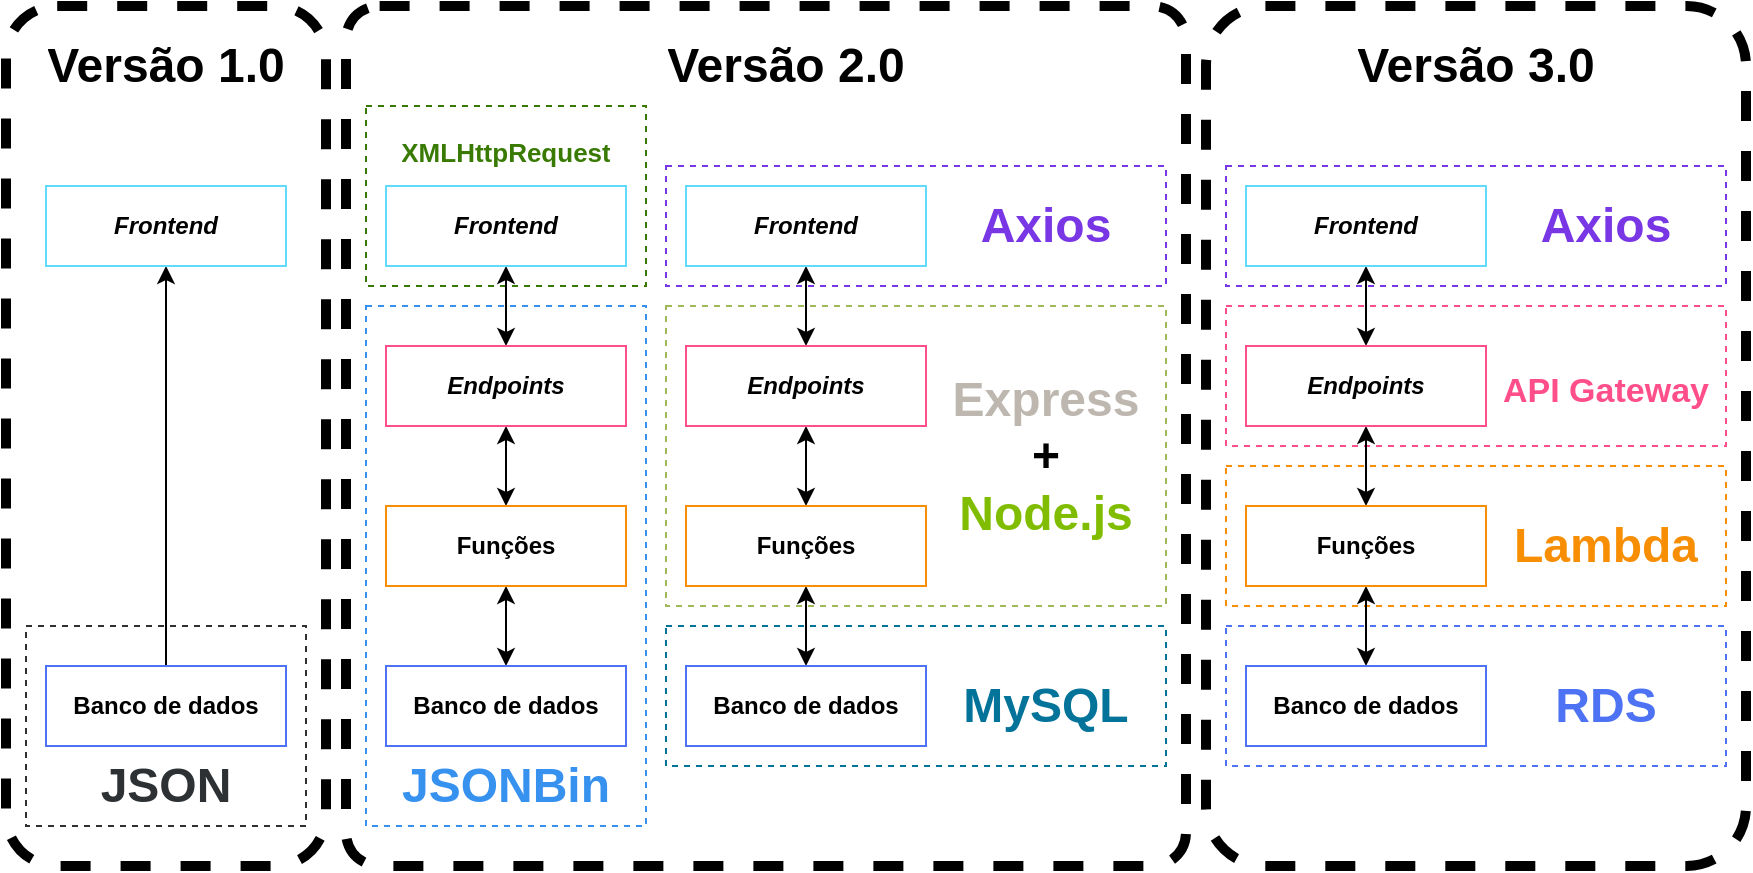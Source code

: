 <mxfile version="24.4.6" type="device" pages="4">
  <diagram id="NX7kMiTIDW9uZqTXuyR7" name="Progressão">
    <mxGraphModel dx="1290" dy="621" grid="1" gridSize="10" guides="1" tooltips="1" connect="1" arrows="0" fold="1" page="1" pageScale="1" pageWidth="800" pageHeight="400" background="none" math="0" shadow="0">
      <root>
        <mxCell id="0" />
        <mxCell id="1" parent="0" />
        <mxCell id="u_NfWgz7f_24y08ioUFE-60" value="" style="rounded=1;whiteSpace=wrap;html=1;dashed=1;fillColor=none;strokeWidth=5;arcSize=4;" parent="1" vertex="1">
          <mxGeometry x="180" y="10" width="420" height="430" as="geometry" />
        </mxCell>
        <mxCell id="u_NfWgz7f_24y08ioUFE-35" value="" style="group;rounded=0;dashed=1;strokeColor=#397a03;align=center;verticalAlign=middle;fontFamily=Helvetica;fontSize=12;fontColor=default;fillColor=none;" parent="1" vertex="1" connectable="0">
          <mxGeometry x="190" y="60" width="140" height="90" as="geometry" />
        </mxCell>
        <mxCell id="u_NfWgz7f_24y08ioUFE-34" value="&lt;h1&gt;&lt;font color=&quot;#397a03&quot; style=&quot;font-size: 13px&quot;&gt;XMLHttpRequest&lt;/font&gt;&lt;/h1&gt;" style="text;html=1;strokeColor=none;fillColor=none;spacing=5;spacingTop=-20;whiteSpace=wrap;overflow=hidden;rounded=0;dashed=1;align=center;fontFamily=Helvetica;fontSize=12;fontColor=default;" parent="u_NfWgz7f_24y08ioUFE-35" vertex="1">
          <mxGeometry x="10" width="120" height="40" as="geometry" />
        </mxCell>
        <mxCell id="u_NfWgz7f_24y08ioUFE-62" value="" style="rounded=1;whiteSpace=wrap;html=1;dashed=1;fillColor=none;strokeWidth=5;arcSize=16;strokeColor=default;" parent="1" vertex="1">
          <mxGeometry x="10" y="10" width="160" height="430" as="geometry" />
        </mxCell>
        <mxCell id="u_NfWgz7f_24y08ioUFE-64" value="" style="rounded=1;whiteSpace=wrap;html=1;dashed=1;fillColor=none;strokeWidth=5;perimeterSpacing=0;glass=0;shadow=0;sketch=0;arcSize=11;" parent="1" vertex="1">
          <mxGeometry x="610" y="10" width="270" height="430" as="geometry" />
        </mxCell>
        <mxCell id="u_NfWgz7f_24y08ioUFE-48" value="" style="rounded=0;whiteSpace=wrap;html=1;dashed=1;fillColor=none;strokeColor=#4D72F3;" parent="1" vertex="1">
          <mxGeometry x="620" y="320" width="250" height="70" as="geometry" />
        </mxCell>
        <mxCell id="u_NfWgz7f_24y08ioUFE-52" value="" style="rounded=0;whiteSpace=wrap;html=1;dashed=1;fillColor=none;labelBackgroundColor=none;strokeColor=#FF4F8B;" parent="1" vertex="1">
          <mxGeometry x="620" y="160" width="250" height="70" as="geometry" />
        </mxCell>
        <mxCell id="u_NfWgz7f_24y08ioUFE-54" value="" style="rounded=0;whiteSpace=wrap;html=1;dashed=1;fillColor=none;fontColor=#F78E04;strokeColor=#F78E04;" parent="1" vertex="1">
          <mxGeometry x="620" y="240" width="250" height="70" as="geometry" />
        </mxCell>
        <mxCell id="u_NfWgz7f_24y08ioUFE-57" value="" style="rounded=0;whiteSpace=wrap;html=1;dashed=1;fillColor=none;strokeColor=#7936e5;" parent="1" vertex="1">
          <mxGeometry x="620" y="90" width="250" height="60" as="geometry" />
        </mxCell>
        <mxCell id="u_NfWgz7f_24y08ioUFE-58" value="" style="rounded=0;whiteSpace=wrap;html=1;dashed=1;fillColor=none;strokeColor=#2d3133;fontColor=#2d3133;" parent="1" vertex="1">
          <mxGeometry x="20" y="320" width="140" height="100" as="geometry" />
        </mxCell>
        <mxCell id="u_NfWgz7f_24y08ioUFE-22" value="" style="rounded=0;whiteSpace=wrap;html=1;dashed=1;fillColor=none;fontColor=#3791ef;strokeColor=#3791ef;" parent="1" vertex="1">
          <mxGeometry x="190" y="160" width="140" height="260" as="geometry" />
        </mxCell>
        <mxCell id="u_NfWgz7f_24y08ioUFE-31" value="" style="rounded=0;whiteSpace=wrap;html=1;dashed=1;fillColor=none;strokeColor=#037399;" parent="1" vertex="1">
          <mxGeometry x="340" y="320" width="250" height="70" as="geometry" />
        </mxCell>
        <mxCell id="u_NfWgz7f_24y08ioUFE-39" value="" style="rounded=0;whiteSpace=wrap;html=1;dashed=1;fillColor=none;strokeColor=#9eba58;" parent="1" vertex="1">
          <mxGeometry x="340" y="160" width="250" height="150" as="geometry" />
        </mxCell>
        <mxCell id="u_NfWgz7f_24y08ioUFE-37" value="" style="rounded=0;whiteSpace=wrap;html=1;dashed=1;fillColor=none;strokeColor=#7936e5;" parent="1" vertex="1">
          <mxGeometry x="340" y="90" width="250" height="60" as="geometry" />
        </mxCell>
        <mxCell id="u_NfWgz7f_24y08ioUFE-3" value="" style="edgeStyle=orthogonalEdgeStyle;rounded=0;orthogonalLoop=1;jettySize=auto;html=1;startArrow=classic;startFill=1;endArrow=none;endFill=0;" parent="1" source="u_NfWgz7f_24y08ioUFE-1" target="u_NfWgz7f_24y08ioUFE-6" edge="1">
          <mxGeometry relative="1" as="geometry">
            <mxPoint x="90" y="180" as="targetPoint" />
          </mxGeometry>
        </mxCell>
        <mxCell id="u_NfWgz7f_24y08ioUFE-1" value="&lt;i&gt;Frontend&lt;/i&gt;" style="rounded=0;whiteSpace=wrap;html=1;fillColor=none;strokeColor=#61dbfb;fontStyle=1" parent="1" vertex="1">
          <mxGeometry x="30" y="100" width="120" height="40" as="geometry" />
        </mxCell>
        <mxCell id="u_NfWgz7f_24y08ioUFE-5" value="" style="edgeStyle=orthogonalEdgeStyle;rounded=0;orthogonalLoop=1;jettySize=auto;html=1;" parent="1" edge="1">
          <mxGeometry relative="1" as="geometry">
            <mxPoint x="100" y="200" as="targetPoint" />
          </mxGeometry>
        </mxCell>
        <mxCell id="u_NfWgz7f_24y08ioUFE-6" value="Banco de dados" style="rounded=0;whiteSpace=wrap;html=1;fillColor=none;strokeColor=#4D72F3;fontStyle=1" parent="1" vertex="1">
          <mxGeometry x="30" y="340" width="120" height="40" as="geometry" />
        </mxCell>
        <mxCell id="u_NfWgz7f_24y08ioUFE-15" value="" style="edgeStyle=orthogonalEdgeStyle;rounded=0;orthogonalLoop=1;jettySize=auto;html=1;startArrow=classic;startFill=1;" parent="1" source="u_NfWgz7f_24y08ioUFE-16" target="u_NfWgz7f_24y08ioUFE-18" edge="1">
          <mxGeometry relative="1" as="geometry" />
        </mxCell>
        <mxCell id="u_NfWgz7f_24y08ioUFE-16" value="&lt;i&gt;Frontend&lt;/i&gt;" style="rounded=0;whiteSpace=wrap;html=1;fillColor=none;strokeColor=#61dbfb;fontStyle=1" parent="1" vertex="1">
          <mxGeometry x="200" y="100" width="120" height="40" as="geometry" />
        </mxCell>
        <mxCell id="u_NfWgz7f_24y08ioUFE-17" value="" style="edgeStyle=orthogonalEdgeStyle;rounded=0;orthogonalLoop=1;jettySize=auto;html=1;startArrow=classic;startFill=1;" parent="1" source="u_NfWgz7f_24y08ioUFE-18" target="u_NfWgz7f_24y08ioUFE-20" edge="1">
          <mxGeometry relative="1" as="geometry" />
        </mxCell>
        <mxCell id="u_NfWgz7f_24y08ioUFE-18" value="&lt;i&gt;Endpoints&lt;/i&gt;" style="rounded=0;whiteSpace=wrap;html=1;fillColor=none;strokeColor=#FF4F8B;fontStyle=1" parent="1" vertex="1">
          <mxGeometry x="200" y="180" width="120" height="40" as="geometry" />
        </mxCell>
        <mxCell id="u_NfWgz7f_24y08ioUFE-19" value="" style="edgeStyle=orthogonalEdgeStyle;rounded=0;orthogonalLoop=1;jettySize=auto;html=1;startArrow=classic;startFill=1;" parent="1" source="u_NfWgz7f_24y08ioUFE-20" target="u_NfWgz7f_24y08ioUFE-21" edge="1">
          <mxGeometry relative="1" as="geometry" />
        </mxCell>
        <mxCell id="u_NfWgz7f_24y08ioUFE-20" value="Funções" style="rounded=0;whiteSpace=wrap;html=1;fillColor=none;strokeColor=#F78E04;fontStyle=1" parent="1" vertex="1">
          <mxGeometry x="200" y="260" width="120" height="40" as="geometry" />
        </mxCell>
        <mxCell id="u_NfWgz7f_24y08ioUFE-21" value="Banco de dados" style="rounded=0;whiteSpace=wrap;html=1;fillColor=none;strokeColor=#4D72F3;fontStyle=1" parent="1" vertex="1">
          <mxGeometry x="200" y="340" width="120" height="40" as="geometry" />
        </mxCell>
        <mxCell id="u_NfWgz7f_24y08ioUFE-23" value="&lt;h1&gt;JSONBin&lt;/h1&gt;" style="text;html=1;strokeColor=none;fillColor=none;spacing=5;spacingTop=-20;whiteSpace=wrap;overflow=hidden;rounded=0;dashed=1;align=center;fontColor=#3791ef;" parent="1" vertex="1">
          <mxGeometry x="200" y="380" width="120" height="40" as="geometry" />
        </mxCell>
        <mxCell id="u_NfWgz7f_24y08ioUFE-24" value="" style="edgeStyle=orthogonalEdgeStyle;rounded=0;orthogonalLoop=1;jettySize=auto;html=1;startArrow=classic;startFill=1;" parent="1" source="u_NfWgz7f_24y08ioUFE-25" target="u_NfWgz7f_24y08ioUFE-27" edge="1">
          <mxGeometry relative="1" as="geometry" />
        </mxCell>
        <mxCell id="u_NfWgz7f_24y08ioUFE-25" value="&lt;i&gt;Frontend&lt;/i&gt;" style="rounded=0;whiteSpace=wrap;html=1;fillColor=none;strokeColor=#61dbfb;fontStyle=1" parent="1" vertex="1">
          <mxGeometry x="350" y="100" width="120" height="40" as="geometry" />
        </mxCell>
        <mxCell id="u_NfWgz7f_24y08ioUFE-26" value="" style="edgeStyle=orthogonalEdgeStyle;rounded=0;orthogonalLoop=1;jettySize=auto;html=1;startArrow=classic;startFill=1;" parent="1" source="u_NfWgz7f_24y08ioUFE-27" target="u_NfWgz7f_24y08ioUFE-29" edge="1">
          <mxGeometry relative="1" as="geometry" />
        </mxCell>
        <mxCell id="u_NfWgz7f_24y08ioUFE-27" value="&lt;i&gt;Endpoints&lt;/i&gt;" style="rounded=0;whiteSpace=wrap;html=1;fillColor=none;strokeColor=#FF4F8B;fontStyle=1" parent="1" vertex="1">
          <mxGeometry x="350" y="180" width="120" height="40" as="geometry" />
        </mxCell>
        <object label="" id="u_NfWgz7f_24y08ioUFE-28">
          <mxCell style="edgeStyle=orthogonalEdgeStyle;rounded=0;orthogonalLoop=1;jettySize=auto;html=1;startArrow=classic;startFill=1;" parent="1" source="u_NfWgz7f_24y08ioUFE-29" target="u_NfWgz7f_24y08ioUFE-30" edge="1">
            <mxGeometry relative="1" as="geometry" />
          </mxCell>
        </object>
        <mxCell id="u_NfWgz7f_24y08ioUFE-29" value="Funções" style="rounded=0;whiteSpace=wrap;html=1;fillColor=none;strokeColor=#F78E04;fontStyle=1" parent="1" vertex="1">
          <mxGeometry x="350" y="260" width="120" height="40" as="geometry" />
        </mxCell>
        <mxCell id="u_NfWgz7f_24y08ioUFE-30" value="Banco de dados" style="rounded=0;whiteSpace=wrap;html=1;fillColor=none;strokeColor=#4D72F3;fontStyle=1" parent="1" vertex="1">
          <mxGeometry x="350" y="340" width="120" height="40" as="geometry" />
        </mxCell>
        <mxCell id="u_NfWgz7f_24y08ioUFE-32" value="&lt;h1&gt;&lt;font color=&quot;#037399&quot;&gt;MySQL&lt;/font&gt;&lt;/h1&gt;" style="text;html=1;strokeColor=none;fillColor=none;spacing=5;spacingTop=-20;whiteSpace=wrap;overflow=hidden;rounded=0;dashed=1;align=center;" parent="1" vertex="1">
          <mxGeometry x="470" y="340" width="120" height="40" as="geometry" />
        </mxCell>
        <mxCell id="u_NfWgz7f_24y08ioUFE-40" value="&lt;h1&gt;&lt;font color=&quot;#bdb7af&quot;&gt;Express&lt;/font&gt;&lt;br&gt;+&lt;br&gt;&lt;font color=&quot;#80bd00&quot;&gt;Node.js&lt;/font&gt;&lt;/h1&gt;" style="text;html=1;strokeColor=none;fillColor=none;spacing=5;spacingTop=-20;whiteSpace=wrap;overflow=hidden;rounded=0;dashed=1;align=center;verticalAlign=bottom;" parent="1" vertex="1">
          <mxGeometry x="470" y="180" width="120" height="120" as="geometry" />
        </mxCell>
        <mxCell id="u_NfWgz7f_24y08ioUFE-41" value="" style="edgeStyle=orthogonalEdgeStyle;rounded=0;orthogonalLoop=1;jettySize=auto;html=1;startArrow=classic;startFill=1;" parent="1" source="u_NfWgz7f_24y08ioUFE-42" target="u_NfWgz7f_24y08ioUFE-44" edge="1">
          <mxGeometry relative="1" as="geometry" />
        </mxCell>
        <mxCell id="u_NfWgz7f_24y08ioUFE-42" value="&lt;i&gt;Frontend&lt;/i&gt;" style="rounded=0;whiteSpace=wrap;html=1;fillColor=none;strokeColor=#61dbfb;fontStyle=1" parent="1" vertex="1">
          <mxGeometry x="630" y="100" width="120" height="40" as="geometry" />
        </mxCell>
        <mxCell id="u_NfWgz7f_24y08ioUFE-43" value="" style="edgeStyle=orthogonalEdgeStyle;rounded=0;orthogonalLoop=1;jettySize=auto;html=1;startArrow=classic;startFill=1;" parent="1" source="u_NfWgz7f_24y08ioUFE-44" target="u_NfWgz7f_24y08ioUFE-46" edge="1">
          <mxGeometry relative="1" as="geometry" />
        </mxCell>
        <mxCell id="u_NfWgz7f_24y08ioUFE-44" value="&lt;i&gt;Endpoints&lt;/i&gt;" style="rounded=0;whiteSpace=wrap;html=1;fillColor=none;strokeColor=#FF4F8B;fontStyle=1" parent="1" vertex="1">
          <mxGeometry x="630" y="180" width="120" height="40" as="geometry" />
        </mxCell>
        <mxCell id="u_NfWgz7f_24y08ioUFE-45" value="" style="edgeStyle=orthogonalEdgeStyle;rounded=0;orthogonalLoop=1;jettySize=auto;html=1;startArrow=classic;startFill=1;" parent="1" source="u_NfWgz7f_24y08ioUFE-46" target="u_NfWgz7f_24y08ioUFE-47" edge="1">
          <mxGeometry relative="1" as="geometry" />
        </mxCell>
        <mxCell id="u_NfWgz7f_24y08ioUFE-46" value="Funções" style="rounded=0;whiteSpace=wrap;html=1;fillColor=none;strokeColor=#F78E04;fontStyle=1" parent="1" vertex="1">
          <mxGeometry x="630" y="260" width="120" height="40" as="geometry" />
        </mxCell>
        <mxCell id="u_NfWgz7f_24y08ioUFE-47" value="Banco de dados" style="rounded=0;whiteSpace=wrap;html=1;fillColor=none;strokeColor=#4D72F3;fontStyle=1" parent="1" vertex="1">
          <mxGeometry x="630" y="340" width="120" height="40" as="geometry" />
        </mxCell>
        <mxCell id="u_NfWgz7f_24y08ioUFE-49" value="&lt;h1&gt;RDS&lt;/h1&gt;" style="text;html=1;strokeColor=none;fillColor=none;spacing=5;spacingTop=-20;whiteSpace=wrap;overflow=hidden;rounded=0;dashed=1;align=center;fontColor=#4D72F3;" parent="1" vertex="1">
          <mxGeometry x="750" y="340" width="120" height="40" as="geometry" />
        </mxCell>
        <mxCell id="u_NfWgz7f_24y08ioUFE-53" value="&lt;h1&gt;&lt;font style=&quot;font-size: 17px&quot;&gt;API Gateway&lt;/font&gt;&lt;/h1&gt;" style="text;html=1;strokeColor=none;fillColor=none;spacing=5;spacingTop=-20;whiteSpace=wrap;overflow=hidden;rounded=0;dashed=1;align=center;fontColor=#FF4F8B;" parent="1" vertex="1">
          <mxGeometry x="750" y="180" width="120" height="40" as="geometry" />
        </mxCell>
        <mxCell id="u_NfWgz7f_24y08ioUFE-55" value="&lt;h1 style=&quot;font-size: 24px;&quot;&gt;&lt;font style=&quot;font-size: 24px;&quot;&gt;Lambda&lt;/font&gt;&lt;/h1&gt;" style="text;html=1;strokeColor=none;fillColor=none;spacing=5;spacingTop=-20;whiteSpace=wrap;overflow=hidden;rounded=0;dashed=1;align=center;fontSize=24;fontColor=#F78E04;" parent="1" vertex="1">
          <mxGeometry x="750" y="260" width="120" height="40" as="geometry" />
        </mxCell>
        <mxCell id="u_NfWgz7f_24y08ioUFE-38" value="&lt;h1&gt;Axios&lt;/h1&gt;" style="text;html=1;strokeColor=none;fillColor=none;spacing=5;spacingTop=-20;whiteSpace=wrap;overflow=hidden;rounded=0;dashed=1;align=center;fontColor=#7936E5;" parent="1" vertex="1">
          <mxGeometry x="470" y="100" width="120" height="40" as="geometry" />
        </mxCell>
        <mxCell id="u_NfWgz7f_24y08ioUFE-56" value="&lt;h1&gt;Axios&lt;/h1&gt;" style="text;html=1;strokeColor=none;fillColor=none;spacing=5;spacingTop=-20;whiteSpace=wrap;overflow=hidden;rounded=0;dashed=1;align=center;fontColor=#7936E5;" parent="1" vertex="1">
          <mxGeometry x="750" y="100" width="120" height="40" as="geometry" />
        </mxCell>
        <mxCell id="u_NfWgz7f_24y08ioUFE-59" value="&lt;h1&gt;JSON&lt;/h1&gt;" style="text;html=1;strokeColor=none;fillColor=none;spacing=5;spacingTop=-20;whiteSpace=wrap;overflow=hidden;rounded=0;dashed=1;align=center;fontColor=#2d3133;" parent="1" vertex="1">
          <mxGeometry x="30" y="380" width="120" height="40" as="geometry" />
        </mxCell>
        <mxCell id="u_NfWgz7f_24y08ioUFE-61" value="&lt;h1&gt;Versão 2.0&lt;/h1&gt;" style="text;html=1;strokeColor=none;fillColor=none;spacing=5;spacingTop=-20;whiteSpace=wrap;overflow=hidden;rounded=0;dashed=1;align=center;" parent="1" vertex="1">
          <mxGeometry x="335" y="20" width="130" height="40" as="geometry" />
        </mxCell>
        <mxCell id="u_NfWgz7f_24y08ioUFE-63" value="&lt;h1&gt;Versão 1.0&lt;/h1&gt;" style="text;html=1;strokeColor=none;fillColor=none;spacing=5;spacingTop=-20;whiteSpace=wrap;overflow=hidden;rounded=0;dashed=1;align=center;" parent="1" vertex="1">
          <mxGeometry x="25" y="20" width="130" height="40" as="geometry" />
        </mxCell>
        <mxCell id="u_NfWgz7f_24y08ioUFE-65" value="&lt;h1&gt;Versão 3.0&lt;/h1&gt;" style="text;html=1;strokeColor=none;fillColor=none;spacing=5;spacingTop=-20;whiteSpace=wrap;overflow=hidden;rounded=0;dashed=1;align=center;" parent="1" vertex="1">
          <mxGeometry x="680" y="20" width="130" height="40" as="geometry" />
        </mxCell>
      </root>
    </mxGraphModel>
  </diagram>
  <diagram id="Uw4W6A-WgdIh0m-Tgvcj" name="Progressão Transposta">
    <mxGraphModel dx="1290" dy="621" grid="1" gridSize="10" guides="1" tooltips="1" connect="1" arrows="1" fold="1" page="1" pageScale="1" pageWidth="800" pageHeight="400" math="0" shadow="0">
      <root>
        <mxCell id="0" />
        <mxCell id="1" parent="0" />
        <mxCell id="PY54ZrHvQ8NVdb9gjS9i-1" value="" style="rounded=1;whiteSpace=wrap;html=1;dashed=1;fillColor=none;strokeWidth=5;arcSize=4;" parent="1" vertex="1">
          <mxGeometry x="10" y="210" width="690" height="260" as="geometry" />
        </mxCell>
        <mxCell id="PY54ZrHvQ8NVdb9gjS9i-2" value="" style="group;rounded=0;dashed=1;strokeColor=#397a03;align=center;verticalAlign=middle;fontFamily=Helvetica;fontSize=12;fontColor=default;fillColor=none;" parent="1" vertex="1" connectable="0">
          <mxGeometry x="20" y="250" width="160" height="100" as="geometry" />
        </mxCell>
        <mxCell id="PY54ZrHvQ8NVdb9gjS9i-4" value="" style="rounded=1;whiteSpace=wrap;html=1;dashed=1;fillColor=none;strokeWidth=5;arcSize=4;strokeColor=default;align=center;verticalAlign=middle;fontFamily=Helvetica;fontSize=12;fontColor=default;" parent="1" vertex="1">
          <mxGeometry x="10" y="40" width="690" height="160" as="geometry" />
        </mxCell>
        <mxCell id="PY54ZrHvQ8NVdb9gjS9i-5" value="" style="rounded=1;whiteSpace=wrap;html=1;dashed=1;fillColor=none;strokeWidth=5;perimeterSpacing=0;glass=0;shadow=0;sketch=0;arcSize=4;strokeColor=default;align=center;verticalAlign=middle;fontFamily=Helvetica;fontSize=12;fontColor=default;" parent="1" vertex="1">
          <mxGeometry x="10" y="480" width="690" height="150" as="geometry" />
        </mxCell>
        <mxCell id="PY54ZrHvQ8NVdb9gjS9i-6" value="" style="rounded=0;whiteSpace=wrap;html=1;dashed=1;fillColor=none;strokeColor=#4D72F3;" parent="1" vertex="1">
          <mxGeometry x="530" y="520" width="160" height="90" as="geometry" />
        </mxCell>
        <mxCell id="PY54ZrHvQ8NVdb9gjS9i-7" value="" style="rounded=0;whiteSpace=wrap;html=1;dashed=1;fillColor=none;labelBackgroundColor=none;strokeColor=#FF4F8B;" parent="1" vertex="1">
          <mxGeometry x="190" y="520" width="160" height="90" as="geometry" />
        </mxCell>
        <mxCell id="PY54ZrHvQ8NVdb9gjS9i-8" value="" style="rounded=0;whiteSpace=wrap;html=1;dashed=1;fillColor=none;fontColor=#F78E04;strokeColor=#F78E04;" parent="1" vertex="1">
          <mxGeometry x="360" y="520" width="160" height="90" as="geometry" />
        </mxCell>
        <mxCell id="PY54ZrHvQ8NVdb9gjS9i-9" value="" style="rounded=0;whiteSpace=wrap;html=1;dashed=1;fillColor=none;strokeColor=#7936e5;" parent="1" vertex="1">
          <mxGeometry x="20" y="520" width="160" height="90" as="geometry" />
        </mxCell>
        <mxCell id="PY54ZrHvQ8NVdb9gjS9i-10" value="" style="rounded=0;whiteSpace=wrap;html=1;dashed=1;fillColor=none;strokeColor=#2d3133;fontColor=#2d3133;" parent="1" vertex="1">
          <mxGeometry x="550" y="80" width="140" height="100" as="geometry" />
        </mxCell>
        <mxCell id="PY54ZrHvQ8NVdb9gjS9i-11" value="" style="rounded=0;whiteSpace=wrap;html=1;dashed=1;fillColor=none;fontColor=#3791ef;strokeColor=#3791ef;" parent="1" vertex="1">
          <mxGeometry x="190" y="250" width="500" height="100" as="geometry" />
        </mxCell>
        <mxCell id="PY54ZrHvQ8NVdb9gjS9i-12" value="" style="rounded=0;whiteSpace=wrap;html=1;dashed=1;fillColor=none;strokeColor=#037399;" parent="1" vertex="1">
          <mxGeometry x="530" y="360" width="160" height="90" as="geometry" />
        </mxCell>
        <mxCell id="PY54ZrHvQ8NVdb9gjS9i-13" value="" style="rounded=0;whiteSpace=wrap;html=1;dashed=1;fillColor=none;strokeColor=#9eba58;" parent="1" vertex="1">
          <mxGeometry x="190" y="360" width="330" height="90" as="geometry" />
        </mxCell>
        <mxCell id="PY54ZrHvQ8NVdb9gjS9i-14" value="" style="rounded=0;whiteSpace=wrap;html=1;dashed=1;fillColor=none;strokeColor=#7936e5;" parent="1" vertex="1">
          <mxGeometry x="20" y="360" width="160" height="90" as="geometry" />
        </mxCell>
        <mxCell id="PY54ZrHvQ8NVdb9gjS9i-15" value="" style="edgeStyle=orthogonalEdgeStyle;rounded=0;orthogonalLoop=1;jettySize=auto;html=1;startArrow=classic;startFill=1;endArrow=none;endFill=0;" parent="1" source="PY54ZrHvQ8NVdb9gjS9i-16" target="PY54ZrHvQ8NVdb9gjS9i-17" edge="1">
          <mxGeometry relative="1" as="geometry">
            <mxPoint x="80" y="160" as="targetPoint" />
          </mxGeometry>
        </mxCell>
        <mxCell id="PY54ZrHvQ8NVdb9gjS9i-16" value="&lt;i&gt;Frontend&lt;/i&gt;" style="rounded=0;whiteSpace=wrap;html=1;fillColor=none;strokeColor=#61dbfb;" parent="1" vertex="1">
          <mxGeometry x="40" y="90" width="120" height="40" as="geometry" />
        </mxCell>
        <mxCell id="PY54ZrHvQ8NVdb9gjS9i-17" value="Banco de dados" style="rounded=0;whiteSpace=wrap;html=1;fillColor=none;strokeColor=#4D72F3;" parent="1" vertex="1">
          <mxGeometry x="560" y="90" width="120" height="40" as="geometry" />
        </mxCell>
        <mxCell id="PY54ZrHvQ8NVdb9gjS9i-18" value="" style="edgeStyle=orthogonalEdgeStyle;rounded=0;orthogonalLoop=1;jettySize=auto;html=1;startArrow=classic;startFill=1;" parent="1" source="PY54ZrHvQ8NVdb9gjS9i-19" target="PY54ZrHvQ8NVdb9gjS9i-21" edge="1">
          <mxGeometry relative="1" as="geometry" />
        </mxCell>
        <mxCell id="PY54ZrHvQ8NVdb9gjS9i-19" value="&lt;i&gt;Frontend&lt;/i&gt;" style="rounded=0;whiteSpace=wrap;html=1;fillColor=none;strokeColor=#61dbfb;" parent="1" vertex="1">
          <mxGeometry x="40" y="270" width="120" height="40" as="geometry" />
        </mxCell>
        <mxCell id="PY54ZrHvQ8NVdb9gjS9i-20" value="" style="edgeStyle=orthogonalEdgeStyle;rounded=0;orthogonalLoop=1;jettySize=auto;html=1;startArrow=classic;startFill=1;" parent="1" source="PY54ZrHvQ8NVdb9gjS9i-21" target="PY54ZrHvQ8NVdb9gjS9i-23" edge="1">
          <mxGeometry relative="1" as="geometry" />
        </mxCell>
        <mxCell id="PY54ZrHvQ8NVdb9gjS9i-21" value="&lt;i&gt;Endpoints&lt;/i&gt;" style="rounded=0;whiteSpace=wrap;html=1;fillColor=none;strokeColor=#FF4F8B;" parent="1" vertex="1">
          <mxGeometry x="210" y="270" width="120" height="40" as="geometry" />
        </mxCell>
        <mxCell id="PY54ZrHvQ8NVdb9gjS9i-22" value="" style="edgeStyle=orthogonalEdgeStyle;rounded=0;orthogonalLoop=1;jettySize=auto;html=1;startArrow=classic;startFill=1;" parent="1" source="PY54ZrHvQ8NVdb9gjS9i-23" target="PY54ZrHvQ8NVdb9gjS9i-24" edge="1">
          <mxGeometry relative="1" as="geometry" />
        </mxCell>
        <mxCell id="PY54ZrHvQ8NVdb9gjS9i-23" value="Funções" style="rounded=0;whiteSpace=wrap;html=1;fillColor=none;strokeColor=#F78E04;" parent="1" vertex="1">
          <mxGeometry x="380" y="270" width="120" height="40" as="geometry" />
        </mxCell>
        <mxCell id="PY54ZrHvQ8NVdb9gjS9i-24" value="Banco de dados" style="rounded=0;whiteSpace=wrap;html=1;fillColor=none;strokeColor=#4D72F3;" parent="1" vertex="1">
          <mxGeometry x="550" y="270" width="120" height="40" as="geometry" />
        </mxCell>
        <mxCell id="PY54ZrHvQ8NVdb9gjS9i-25" value="&lt;h1&gt;JSONBin&lt;/h1&gt;" style="text;html=1;strokeColor=none;fillColor=none;spacing=5;spacingTop=-20;whiteSpace=wrap;overflow=hidden;rounded=0;dashed=1;align=center;fontColor=#3791ef;" parent="1" vertex="1">
          <mxGeometry x="380" y="310" width="120" height="40" as="geometry" />
        </mxCell>
        <mxCell id="PY54ZrHvQ8NVdb9gjS9i-26" value="" style="edgeStyle=orthogonalEdgeStyle;rounded=0;orthogonalLoop=1;jettySize=auto;html=1;startArrow=classic;startFill=1;" parent="1" source="PY54ZrHvQ8NVdb9gjS9i-27" target="PY54ZrHvQ8NVdb9gjS9i-29" edge="1">
          <mxGeometry relative="1" as="geometry" />
        </mxCell>
        <mxCell id="PY54ZrHvQ8NVdb9gjS9i-27" value="&lt;i&gt;Frontend&lt;/i&gt;" style="rounded=0;whiteSpace=wrap;html=1;fillColor=none;strokeColor=#61dbfb;" parent="1" vertex="1">
          <mxGeometry x="40" y="370" width="120" height="40" as="geometry" />
        </mxCell>
        <mxCell id="PY54ZrHvQ8NVdb9gjS9i-28" value="" style="edgeStyle=orthogonalEdgeStyle;rounded=0;orthogonalLoop=1;jettySize=auto;html=1;startArrow=classic;startFill=1;" parent="1" source="PY54ZrHvQ8NVdb9gjS9i-29" target="PY54ZrHvQ8NVdb9gjS9i-31" edge="1">
          <mxGeometry relative="1" as="geometry" />
        </mxCell>
        <mxCell id="PY54ZrHvQ8NVdb9gjS9i-29" value="&lt;i&gt;Endpoints&lt;/i&gt;" style="rounded=0;whiteSpace=wrap;html=1;fillColor=none;strokeColor=#FF4F8B;" parent="1" vertex="1">
          <mxGeometry x="210" y="370" width="120" height="40" as="geometry" />
        </mxCell>
        <object label="" id="PY54ZrHvQ8NVdb9gjS9i-30">
          <mxCell style="edgeStyle=orthogonalEdgeStyle;rounded=0;orthogonalLoop=1;jettySize=auto;html=1;startArrow=classic;startFill=1;" parent="1" source="PY54ZrHvQ8NVdb9gjS9i-31" target="PY54ZrHvQ8NVdb9gjS9i-32" edge="1">
            <mxGeometry relative="1" as="geometry" />
          </mxCell>
        </object>
        <mxCell id="PY54ZrHvQ8NVdb9gjS9i-31" value="Funções" style="rounded=0;whiteSpace=wrap;html=1;fillColor=none;strokeColor=#F78E04;" parent="1" vertex="1">
          <mxGeometry x="380" y="370" width="120" height="40" as="geometry" />
        </mxCell>
        <mxCell id="PY54ZrHvQ8NVdb9gjS9i-32" value="Banco de dados" style="rounded=0;whiteSpace=wrap;html=1;fillColor=none;strokeColor=#4D72F3;" parent="1" vertex="1">
          <mxGeometry x="550" y="370" width="120" height="40" as="geometry" />
        </mxCell>
        <mxCell id="PY54ZrHvQ8NVdb9gjS9i-33" value="&lt;h1&gt;&lt;font color=&quot;#037399&quot;&gt;MySQL&lt;/font&gt;&lt;/h1&gt;" style="text;html=1;strokeColor=none;fillColor=none;spacing=5;spacingTop=-20;whiteSpace=wrap;overflow=hidden;rounded=0;dashed=1;align=center;" parent="1" vertex="1">
          <mxGeometry x="550" y="410" width="120" height="40" as="geometry" />
        </mxCell>
        <mxCell id="PY54ZrHvQ8NVdb9gjS9i-34" value="&lt;h1&gt;&lt;font color=&quot;#bdb7af&quot;&gt;Express&amp;nbsp;&lt;/font&gt;+&amp;nbsp;&lt;font color=&quot;#80bd00&quot;&gt;Node.js&lt;/font&gt;&lt;/h1&gt;" style="text;html=1;strokeColor=none;fillColor=none;spacing=5;spacingTop=-20;whiteSpace=wrap;overflow=hidden;rounded=0;dashed=1;align=center;verticalAlign=top;" parent="1" vertex="1">
          <mxGeometry x="210" y="410" width="290" height="40" as="geometry" />
        </mxCell>
        <mxCell id="PY54ZrHvQ8NVdb9gjS9i-35" value="" style="edgeStyle=orthogonalEdgeStyle;rounded=0;orthogonalLoop=1;jettySize=auto;html=1;startArrow=classic;startFill=1;" parent="1" source="PY54ZrHvQ8NVdb9gjS9i-36" target="PY54ZrHvQ8NVdb9gjS9i-38" edge="1">
          <mxGeometry relative="1" as="geometry" />
        </mxCell>
        <mxCell id="PY54ZrHvQ8NVdb9gjS9i-36" value="&lt;i&gt;Frontend&lt;/i&gt;" style="rounded=0;whiteSpace=wrap;html=1;fillColor=none;strokeColor=#61dbfb;" parent="1" vertex="1">
          <mxGeometry x="40" y="530" width="120" height="40" as="geometry" />
        </mxCell>
        <mxCell id="PY54ZrHvQ8NVdb9gjS9i-37" value="" style="edgeStyle=orthogonalEdgeStyle;rounded=0;orthogonalLoop=1;jettySize=auto;html=1;startArrow=classic;startFill=1;" parent="1" source="PY54ZrHvQ8NVdb9gjS9i-38" target="PY54ZrHvQ8NVdb9gjS9i-40" edge="1">
          <mxGeometry relative="1" as="geometry" />
        </mxCell>
        <mxCell id="PY54ZrHvQ8NVdb9gjS9i-38" value="&lt;i&gt;Endpoints&lt;/i&gt;" style="rounded=0;whiteSpace=wrap;html=1;fillColor=none;strokeColor=#FF4F8B;" parent="1" vertex="1">
          <mxGeometry x="210" y="530" width="120" height="40" as="geometry" />
        </mxCell>
        <mxCell id="PY54ZrHvQ8NVdb9gjS9i-39" value="" style="edgeStyle=orthogonalEdgeStyle;rounded=0;orthogonalLoop=1;jettySize=auto;html=1;startArrow=classic;startFill=1;" parent="1" source="PY54ZrHvQ8NVdb9gjS9i-40" target="PY54ZrHvQ8NVdb9gjS9i-41" edge="1">
          <mxGeometry relative="1" as="geometry" />
        </mxCell>
        <mxCell id="PY54ZrHvQ8NVdb9gjS9i-40" value="Funções" style="rounded=0;whiteSpace=wrap;html=1;fillColor=none;strokeColor=#F78E04;" parent="1" vertex="1">
          <mxGeometry x="380" y="530" width="120" height="40" as="geometry" />
        </mxCell>
        <mxCell id="PY54ZrHvQ8NVdb9gjS9i-41" value="Banco de dados" style="rounded=0;whiteSpace=wrap;html=1;fillColor=none;strokeColor=#4D72F3;" parent="1" vertex="1">
          <mxGeometry x="550" y="530" width="120" height="40" as="geometry" />
        </mxCell>
        <mxCell id="PY54ZrHvQ8NVdb9gjS9i-42" value="&lt;h1&gt;RDS&lt;/h1&gt;" style="text;html=1;strokeColor=none;fillColor=none;spacing=5;spacingTop=-20;whiteSpace=wrap;overflow=hidden;rounded=0;dashed=1;align=center;fontColor=#4D72F3;" parent="1" vertex="1">
          <mxGeometry x="550" y="570" width="120" height="40" as="geometry" />
        </mxCell>
        <mxCell id="PY54ZrHvQ8NVdb9gjS9i-43" value="&lt;h1&gt;&lt;font style=&quot;font-size: 17px&quot;&gt;API Gateway&lt;/font&gt;&lt;/h1&gt;" style="text;html=1;strokeColor=none;fillColor=none;spacing=5;spacingTop=-20;whiteSpace=wrap;overflow=hidden;rounded=0;dashed=1;align=center;fontColor=#FF4F8B;" parent="1" vertex="1">
          <mxGeometry x="210" y="570" width="120" height="40" as="geometry" />
        </mxCell>
        <mxCell id="PY54ZrHvQ8NVdb9gjS9i-44" value="&lt;h1 style=&quot;font-size: 24px;&quot;&gt;&lt;font style=&quot;font-size: 24px;&quot;&gt;Lambda&lt;/font&gt;&lt;/h1&gt;" style="text;html=1;strokeColor=none;fillColor=none;spacing=5;spacingTop=-20;whiteSpace=wrap;overflow=hidden;rounded=0;dashed=1;align=center;fontSize=24;fontColor=#F78E04;" parent="1" vertex="1">
          <mxGeometry x="380" y="570" width="120" height="40" as="geometry" />
        </mxCell>
        <mxCell id="PY54ZrHvQ8NVdb9gjS9i-45" value="&lt;h1&gt;Axios&lt;/h1&gt;" style="text;html=1;strokeColor=none;fillColor=none;spacing=5;spacingTop=-20;whiteSpace=wrap;overflow=hidden;rounded=0;dashed=1;align=center;fontColor=#7936E5;" parent="1" vertex="1">
          <mxGeometry x="40" y="410" width="120" height="40" as="geometry" />
        </mxCell>
        <mxCell id="PY54ZrHvQ8NVdb9gjS9i-46" value="&lt;h1&gt;Axios&lt;/h1&gt;" style="text;html=1;strokeColor=none;fillColor=none;spacing=5;spacingTop=-20;whiteSpace=wrap;overflow=hidden;rounded=0;dashed=1;align=center;fontColor=#7936E5;" parent="1" vertex="1">
          <mxGeometry x="40" y="570" width="120" height="40" as="geometry" />
        </mxCell>
        <mxCell id="PY54ZrHvQ8NVdb9gjS9i-47" value="&lt;h1&gt;JSON&lt;/h1&gt;" style="text;html=1;strokeColor=none;fillColor=none;spacing=5;spacingTop=-20;whiteSpace=wrap;overflow=hidden;rounded=0;dashed=1;align=center;fontColor=#2d3133;" parent="1" vertex="1">
          <mxGeometry x="560" y="130" width="120" height="40" as="geometry" />
        </mxCell>
        <mxCell id="PY54ZrHvQ8NVdb9gjS9i-48" value="&lt;h1&gt;Versão 2.0&lt;/h1&gt;" style="text;html=1;strokeColor=none;fillColor=none;spacing=5;spacingTop=-20;whiteSpace=wrap;overflow=hidden;rounded=0;dashed=1;align=center;" parent="1" vertex="1">
          <mxGeometry x="287.5" y="210" width="135" height="40" as="geometry" />
        </mxCell>
        <mxCell id="PY54ZrHvQ8NVdb9gjS9i-49" value="&lt;h1&gt;Versão 1.0&lt;/h1&gt;" style="text;html=1;strokeColor=none;fillColor=none;spacing=5;spacingTop=-20;whiteSpace=wrap;overflow=hidden;rounded=0;dashed=1;align=center;" parent="1" vertex="1">
          <mxGeometry x="287.5" y="40" width="135" height="40" as="geometry" />
        </mxCell>
        <mxCell id="PY54ZrHvQ8NVdb9gjS9i-50" value="&lt;h1&gt;Versão 3.0&lt;/h1&gt;" style="text;html=1;strokeColor=none;fillColor=none;spacing=5;spacingTop=-20;whiteSpace=wrap;overflow=hidden;rounded=0;dashed=1;align=center;" parent="1" vertex="1">
          <mxGeometry x="287.5" y="480" width="135" height="40" as="geometry" />
        </mxCell>
        <mxCell id="PY54ZrHvQ8NVdb9gjS9i-3" value="&lt;h1&gt;&lt;font color=&quot;#397a03&quot; style=&quot;font-size: 13px&quot;&gt;XMLHttpRequest&lt;/font&gt;&lt;/h1&gt;" style="text;html=1;strokeColor=none;fillColor=none;spacing=5;spacingTop=-20;whiteSpace=wrap;overflow=hidden;rounded=0;dashed=1;align=center;fontFamily=Helvetica;fontSize=12;fontColor=default;" parent="1" vertex="1">
          <mxGeometry x="40" y="310" width="120" height="40" as="geometry" />
        </mxCell>
      </root>
    </mxGraphModel>
  </diagram>
  <diagram id="3bz_cyUy3Q5hJAyW9D8H" name="Funcionamento API">
    <mxGraphModel dx="1290" dy="621" grid="1" gridSize="10" guides="1" tooltips="1" connect="1" arrows="1" fold="1" page="1" pageScale="1" pageWidth="800" pageHeight="400" math="0" shadow="0">
      <root>
        <mxCell id="0" />
        <mxCell id="1" parent="0" />
        <mxCell id="IyXL8DzN_x9K_Ry0Y3VQ-1" value="AWS Cloud" style="sketch=0;outlineConnect=0;gradientColor=none;html=1;whiteSpace=wrap;fontSize=12;fontStyle=0;shape=mxgraph.aws4.group;grIcon=mxgraph.aws4.group_aws_cloud;strokeColor=#AAB7B8;fillColor=none;verticalAlign=top;align=left;spacingLeft=30;fontColor=#AAB7B8;dashed=0;" parent="1" vertex="1">
          <mxGeometry x="10" y="10" width="780" height="360" as="geometry" />
        </mxCell>
        <mxCell id="TbSfTPxbUAzzEfCKyeet-4" value="" style="fillColor=none;strokeColor=#147EBA;dashed=1;verticalAlign=top;fontStyle=0;fontColor=#147EBA;" parent="1" vertex="1">
          <mxGeometry x="620" y="40" width="150" height="170" as="geometry" />
        </mxCell>
        <mxCell id="TbSfTPxbUAzzEfCKyeet-1" value="" style="fillColor=none;strokeColor=#F78E04;dashed=1;verticalAlign=top;fontStyle=0;fontColor=#F78E04;" parent="1" vertex="1">
          <mxGeometry x="260" y="40" width="300" height="280" as="geometry" />
        </mxCell>
        <mxCell id="TbSfTPxbUAzzEfCKyeet-21" value="Funções&lt;br&gt;Auxiliares" style="edgeStyle=orthogonalEdgeStyle;rounded=1;orthogonalLoop=1;jettySize=auto;html=1;exitX=1;exitY=0.5;exitDx=0;exitDy=0;entryX=0.5;entryY=1;entryDx=0;entryDy=0;fontColor=#D45B07;startArrow=classic;startFill=1;" parent="1" source="TbSfTPxbUAzzEfCKyeet-3" target="TbSfTPxbUAzzEfCKyeet-14" edge="1">
          <mxGeometry relative="1" as="geometry" />
        </mxCell>
        <mxCell id="TbSfTPxbUAzzEfCKyeet-3" value="" style="fillColor=none;strokeColor=#D45B07;dashed=1;verticalAlign=top;fontStyle=0;fontColor=#D45B07;" parent="1" vertex="1">
          <mxGeometry x="270" y="90" width="110" height="210" as="geometry" />
        </mxCell>
        <mxCell id="TbSfTPxbUAzzEfCKyeet-16" value="PUT" style="edgeStyle=orthogonalEdgeStyle;rounded=1;orthogonalLoop=1;jettySize=auto;html=1;fontColor=#D45B07;startArrow=classic;startFill=1;" parent="1" source="IyXL8DzN_x9K_Ry0Y3VQ-11" target="IyXL8DzN_x9K_Ry0Y3VQ-5" edge="1">
          <mxGeometry x="0.4" relative="1" as="geometry">
            <mxPoint x="190" y="210.074" as="sourcePoint" />
            <Array as="points">
              <mxPoint x="200" y="190" />
              <mxPoint x="200" y="120" />
            </Array>
            <mxPoint as="offset" />
          </mxGeometry>
        </mxCell>
        <mxCell id="TbSfTPxbUAzzEfCKyeet-17" value="GET" style="edgeStyle=orthogonalEdgeStyle;rounded=1;orthogonalLoop=1;jettySize=auto;html=1;fontColor=#D45B07;startArrow=classic;startFill=1;" parent="1" source="IyXL8DzN_x9K_Ry0Y3VQ-11" target="TbSfTPxbUAzzEfCKyeet-10" edge="1">
          <mxGeometry x="0.2" relative="1" as="geometry">
            <mxPoint x="200" y="200.074" as="sourcePoint" />
            <Array as="points">
              <mxPoint x="200" y="190" />
              <mxPoint x="200" y="170" />
            </Array>
            <mxPoint as="offset" />
          </mxGeometry>
        </mxCell>
        <mxCell id="TbSfTPxbUAzzEfCKyeet-18" value="PUT" style="edgeStyle=orthogonalEdgeStyle;rounded=1;orthogonalLoop=1;jettySize=auto;html=1;fontColor=#D45B07;startArrow=classic;startFill=1;" parent="1" source="IyXL8DzN_x9K_Ry0Y3VQ-11" target="TbSfTPxbUAzzEfCKyeet-11" edge="1">
          <mxGeometry x="0.25" relative="1" as="geometry">
            <mxPoint x="200" y="150" as="sourcePoint" />
            <Array as="points">
              <mxPoint x="200" y="190" />
              <mxPoint x="200" y="220" />
            </Array>
            <mxPoint as="offset" />
          </mxGeometry>
        </mxCell>
        <mxCell id="TbSfTPxbUAzzEfCKyeet-19" value="DELETE" style="edgeStyle=orthogonalEdgeStyle;rounded=1;orthogonalLoop=1;jettySize=auto;html=1;fontColor=#D45B07;startArrow=classic;startFill=1;" parent="1" source="IyXL8DzN_x9K_Ry0Y3VQ-11" target="TbSfTPxbUAzzEfCKyeet-12" edge="1">
          <mxGeometry x="0.429" relative="1" as="geometry">
            <mxPoint x="210" y="170" as="sourcePoint" />
            <Array as="points">
              <mxPoint x="200" y="190" />
              <mxPoint x="200" y="270" />
            </Array>
            <mxPoint as="offset" />
          </mxGeometry>
        </mxCell>
        <mxCell id="IyXL8DzN_x9K_Ry0Y3VQ-11" value="" style="fillColor=none;strokeColor=#FF4F8B;dashed=1;verticalAlign=top;fontStyle=0;fontColor=#ffffff;gradientColor=none;" parent="1" vertex="1">
          <mxGeometry x="40" y="40" width="140" height="310" as="geometry" />
        </mxCell>
        <mxCell id="IyXL8DzN_x9K_Ry0Y3VQ-2" value="&lt;font&gt;Professores&lt;br&gt;&lt;/font&gt;" style="sketch=0;outlineConnect=0;fontColor=#B0084D;gradientColor=none;fillColor=#B0084D;strokeColor=#FFFFFF;dashed=0;verticalLabelPosition=middle;verticalAlign=middle;align=left;html=1;fontSize=12;fontStyle=0;aspect=fixed;pointerEvents=1;shape=mxgraph.aws4.endpoint;labelPosition=right;" parent="1" vertex="1">
          <mxGeometry x="60" y="190" width="40" height="40" as="geometry" />
        </mxCell>
        <mxCell id="IyXL8DzN_x9K_Ry0Y3VQ-4" value="&lt;font&gt;AWS Lambda&lt;/font&gt;" style="sketch=0;points=[[0,0,0],[0.25,0,0],[0.5,0,0],[0.75,0,0],[1,0,0],[0,1,0],[0.25,1,0],[0.5,1,0],[0.75,1,0],[1,1,0],[0,0.25,0],[0,0.5,0],[0,0.75,0],[1,0.25,0],[1,0.5,0],[1,0.75,0]];outlineConnect=0;fontColor=#F78E04;gradientColor=#F78E04;gradientDirection=north;fillColor=#D05C17;strokeColor=#ffffff;dashed=0;verticalLabelPosition=middle;verticalAlign=middle;align=left;html=1;fontSize=12;fontStyle=0;aspect=fixed;shape=mxgraph.aws4.resourceIcon;resIcon=mxgraph.aws4.lambda;labelPosition=right;" parent="1" vertex="1">
          <mxGeometry x="260" y="40" width="40" height="40" as="geometry" />
        </mxCell>
        <mxCell id="IyXL8DzN_x9K_Ry0Y3VQ-3" value="&lt;font&gt;Amazon&lt;br&gt;API Gateway&lt;/font&gt;" style="sketch=0;points=[[0,0,0],[0.25,0,0],[0.5,0,0],[0.75,0,0],[1,0,0],[0,1,0],[0.25,1,0],[0.5,1,0],[0.75,1,0],[1,1,0],[0,0.25,0],[0,0.5,0],[0,0.75,0],[1,0.25,0],[1,0.5,0],[1,0.75,0]];outlineConnect=0;fontColor=#FF4F8B;gradientColor=#FF4F8B;gradientDirection=north;fillColor=#BC1356;strokeColor=#FFFFFF;dashed=0;verticalLabelPosition=middle;verticalAlign=middle;align=left;html=1;fontSize=12;fontStyle=0;aspect=fixed;shape=mxgraph.aws4.resourceIcon;resIcon=mxgraph.aws4.api_gateway;labelPosition=right;" parent="1" vertex="1">
          <mxGeometry x="40" y="40" width="40" height="40" as="geometry" />
        </mxCell>
        <mxCell id="IyXL8DzN_x9K_Ry0Y3VQ-5" value="&lt;font&gt;Create&lt;/font&gt;" style="sketch=0;outlineConnect=0;fontColor=#D45B07;gradientColor=none;fillColor=#D45B07;strokeColor=none;dashed=0;verticalLabelPosition=middle;verticalAlign=middle;align=left;html=1;fontSize=12;fontStyle=0;aspect=fixed;pointerEvents=1;shape=mxgraph.aws4.lambda_function;labelPosition=right;" parent="1" vertex="1">
          <mxGeometry x="290" y="100" width="40" height="40" as="geometry" />
        </mxCell>
        <mxCell id="IyXL8DzN_x9K_Ry0Y3VQ-6" value="Amazon Relational&lt;br&gt;Database Service" style="sketch=0;points=[[0,0,0],[0.25,0,0],[0.5,0,0],[0.75,0,0],[1,0,0],[0,1,0],[0.25,1,0],[0.5,1,0],[0.75,1,0],[1,1,0],[0,0.25,0],[0,0.5,0],[0,0.75,0],[1,0.25,0],[1,0.5,0],[1,0.75,0]];outlineConnect=0;fontColor=#4D72F3;gradientColor=#4D72F3;gradientDirection=north;fillColor=#3334B9;strokeColor=#FFFFFF;dashed=0;verticalLabelPosition=middle;verticalAlign=middle;align=left;html=1;fontSize=12;fontStyle=0;aspect=fixed;shape=mxgraph.aws4.resourceIcon;resIcon=mxgraph.aws4.rds;labelPosition=right;" parent="1" vertex="1">
          <mxGeometry x="620" y="40" width="40" height="40" as="geometry" />
        </mxCell>
        <mxCell id="IyXL8DzN_x9K_Ry0Y3VQ-7" value="" style="sketch=0;outlineConnect=0;fontColor=#232F3E;gradientColor=none;fillColor=#2E27AD;strokeColor=none;dashed=0;verticalLabelPosition=bottom;verticalAlign=top;align=center;html=1;fontSize=12;fontStyle=0;aspect=fixed;pointerEvents=1;shape=mxgraph.aws4.rds_instance;" parent="1" vertex="1">
          <mxGeometry x="660" y="100" width="80" height="80" as="geometry" />
        </mxCell>
        <mxCell id="TbSfTPxbUAzzEfCKyeet-5" value="&lt;font&gt;Alunos&lt;br&gt;&lt;/font&gt;" style="sketch=0;outlineConnect=0;fontColor=#B0084D;gradientColor=none;fillColor=#B0084D;strokeColor=#FFFFFF;dashed=0;verticalLabelPosition=middle;verticalAlign=middle;align=left;html=1;fontSize=12;fontStyle=0;aspect=fixed;pointerEvents=1;shape=mxgraph.aws4.endpoint;labelPosition=right;" parent="1" vertex="1">
          <mxGeometry x="60" y="290" width="40" height="40" as="geometry" />
        </mxCell>
        <mxCell id="TbSfTPxbUAzzEfCKyeet-6" value="&lt;font&gt;Disciplinas&lt;br&gt;&lt;/font&gt;" style="sketch=0;outlineConnect=0;fontColor=#B0084D;gradientColor=none;fillColor=#B0084D;strokeColor=#FFFFFF;dashed=0;verticalLabelPosition=middle;verticalAlign=middle;align=left;html=1;fontSize=12;fontStyle=0;aspect=fixed;pointerEvents=1;shape=mxgraph.aws4.endpoint;labelPosition=right;" parent="1" vertex="1">
          <mxGeometry x="60" y="140" width="40" height="40" as="geometry" />
        </mxCell>
        <mxCell id="TbSfTPxbUAzzEfCKyeet-8" value="&lt;font&gt;Horários&lt;br&gt;&lt;/font&gt;" style="sketch=0;outlineConnect=0;fontColor=#B0084D;gradientColor=none;fillColor=#B0084D;strokeColor=#FFFFFF;dashed=0;verticalLabelPosition=middle;verticalAlign=middle;align=left;html=1;fontSize=12;fontStyle=0;aspect=fixed;pointerEvents=1;shape=mxgraph.aws4.endpoint;labelPosition=right;" parent="1" vertex="1">
          <mxGeometry x="60" y="240" width="40" height="40" as="geometry" />
        </mxCell>
        <mxCell id="TbSfTPxbUAzzEfCKyeet-9" value="&lt;font&gt;Turmas&lt;br&gt;&lt;/font&gt;" style="sketch=0;outlineConnect=0;fontColor=#B0084D;gradientColor=none;fillColor=#B0084D;strokeColor=#FFFFFF;dashed=0;verticalLabelPosition=middle;verticalAlign=middle;align=left;html=1;fontSize=12;fontStyle=0;aspect=fixed;pointerEvents=1;shape=mxgraph.aws4.endpoint;labelPosition=right;" parent="1" vertex="1">
          <mxGeometry x="60" y="90" width="40" height="40" as="geometry" />
        </mxCell>
        <mxCell id="TbSfTPxbUAzzEfCKyeet-10" value="Read" style="sketch=0;outlineConnect=0;fontColor=#D45B07;gradientColor=none;fillColor=#D45B07;strokeColor=none;dashed=0;verticalLabelPosition=middle;verticalAlign=middle;align=left;html=1;fontSize=12;fontStyle=0;aspect=fixed;pointerEvents=1;shape=mxgraph.aws4.lambda_function;labelPosition=right;" parent="1" vertex="1">
          <mxGeometry x="290" y="150" width="40" height="40" as="geometry" />
        </mxCell>
        <mxCell id="TbSfTPxbUAzzEfCKyeet-11" value="&lt;font&gt;Update&lt;/font&gt;" style="sketch=0;outlineConnect=0;fontColor=#D45B07;gradientColor=none;fillColor=#D45B07;strokeColor=none;dashed=0;verticalLabelPosition=middle;verticalAlign=middle;align=left;html=1;fontSize=12;fontStyle=0;aspect=fixed;pointerEvents=1;shape=mxgraph.aws4.lambda_function;labelPosition=right;" parent="1" vertex="1">
          <mxGeometry x="290" y="200" width="40" height="40" as="geometry" />
        </mxCell>
        <mxCell id="TbSfTPxbUAzzEfCKyeet-12" value="&lt;font&gt;Delete&lt;/font&gt;" style="sketch=0;outlineConnect=0;fontColor=#D45B07;gradientColor=none;fillColor=#D45B07;strokeColor=none;dashed=0;verticalLabelPosition=middle;verticalAlign=middle;align=left;html=1;fontSize=12;fontStyle=0;aspect=fixed;pointerEvents=1;shape=mxgraph.aws4.lambda_function;labelPosition=right;" parent="1" vertex="1">
          <mxGeometry x="290" y="250" width="40" height="40" as="geometry" />
        </mxCell>
        <mxCell id="TbSfTPxbUAzzEfCKyeet-20" value="Acesso ao&lt;br&gt;banco de&lt;br&gt;dados" style="edgeStyle=orthogonalEdgeStyle;rounded=1;orthogonalLoop=1;jettySize=auto;html=1;exitX=1;exitY=0.5;exitDx=0;exitDy=0;fontColor=#4D72F3;startArrow=classic;startFill=1;" parent="1" source="TbSfTPxbUAzzEfCKyeet-14" target="IyXL8DzN_x9K_Ry0Y3VQ-7" edge="1">
          <mxGeometry x="-0.167" relative="1" as="geometry">
            <mxPoint as="offset" />
          </mxGeometry>
        </mxCell>
        <mxCell id="TbSfTPxbUAzzEfCKyeet-14" value="Lambda Layer" style="fillColor=none;strokeColor=#D45B07;dashed=1;verticalAlign=bottom;fontStyle=0;fontColor=#D45B07;align=center;labelPosition=center;verticalLabelPosition=top;" parent="1" vertex="1">
          <mxGeometry x="390" y="110" width="150" height="60" as="geometry" />
        </mxCell>
        <mxCell id="TbSfTPxbUAzzEfCKyeet-15" value="&lt;font&gt;dbConnection&lt;/font&gt;" style="sketch=0;outlineConnect=0;fontColor=#D45B07;gradientColor=none;fillColor=#D45B07;strokeColor=none;dashed=0;verticalLabelPosition=middle;verticalAlign=middle;align=left;html=1;fontSize=12;fontStyle=0;aspect=fixed;pointerEvents=1;shape=mxgraph.aws4.lambda_function;labelPosition=right;" parent="1" vertex="1">
          <mxGeometry x="410" y="120" width="40" height="40" as="geometry" />
        </mxCell>
      </root>
    </mxGraphModel>
  </diagram>
  <diagram id="9W-sWYv6cYdmGeu32keP" name="Full AWS">
    <mxGraphModel dx="1843" dy="887" grid="1" gridSize="10" guides="1" tooltips="1" connect="1" arrows="1" fold="1" page="1" pageScale="1" pageWidth="800" pageHeight="400" math="0" shadow="0">
      <root>
        <mxCell id="0" />
        <mxCell id="1" parent="0" />
        <mxCell id="FyAE6D5XPpQdBViTg0BQ-31" value="AWS Cloud" style="sketch=0;outlineConnect=0;gradientColor=none;html=1;whiteSpace=wrap;fontSize=12;fontStyle=0;shape=mxgraph.aws4.group;grIcon=mxgraph.aws4.group_aws_cloud;strokeColor=#AAB7B8;fillColor=none;verticalAlign=top;align=left;spacingLeft=30;fontColor=#AAB7B8;dashed=0;" parent="1" vertex="1">
          <mxGeometry width="1299" height="480" as="geometry" />
        </mxCell>
        <mxCell id="FyAE6D5XPpQdBViTg0BQ-3" value="Endpoint&lt;br&gt;" style="sketch=0;outlineConnect=0;fontColor=#232F3E;gradientColor=none;fillColor=#B0084D;strokeColor=none;dashed=0;verticalLabelPosition=bottom;verticalAlign=top;align=center;html=1;fontSize=12;fontStyle=0;aspect=fixed;pointerEvents=1;shape=mxgraph.aws4.endpoint;" parent="1" vertex="1">
          <mxGeometry x="281" y="160" width="78" height="78" as="geometry" />
        </mxCell>
        <mxCell id="FyAE6D5XPpQdBViTg0BQ-4" value="Amazon API Gateway" style="sketch=0;points=[[0,0,0],[0.25,0,0],[0.5,0,0],[0.75,0,0],[1,0,0],[0,1,0],[0.25,1,0],[0.5,1,0],[0.75,1,0],[1,1,0],[0,0.25,0],[0,0.5,0],[0,0.75,0],[1,0.25,0],[1,0.5,0],[1,0.75,0]];outlineConnect=0;fontColor=#232F3E;gradientColor=#FF4F8B;gradientDirection=north;fillColor=#BC1356;strokeColor=#ffffff;dashed=0;verticalLabelPosition=bottom;verticalAlign=top;align=center;html=1;fontSize=12;fontStyle=0;aspect=fixed;shape=mxgraph.aws4.resourceIcon;resIcon=mxgraph.aws4.api_gateway;" parent="1" vertex="1">
          <mxGeometry x="281" y="40" width="78" height="78" as="geometry" />
        </mxCell>
        <mxCell id="FyAE6D5XPpQdBViTg0BQ-5" value="&lt;font color=&quot;#ffffff&quot;&gt;AWS Lambda&lt;/font&gt;" style="sketch=0;points=[[0,0,0],[0.25,0,0],[0.5,0,0],[0.75,0,0],[1,0,0],[0,1,0],[0.25,1,0],[0.5,1,0],[0.75,1,0],[1,1,0],[0,0.25,0],[0,0.5,0],[0,0.75,0],[1,0.25,0],[1,0.5,0],[1,0.75,0]];outlineConnect=0;fontColor=#232F3E;gradientColor=#F78E04;gradientDirection=north;fillColor=#D05C17;strokeColor=#ffffff;dashed=0;verticalLabelPosition=bottom;verticalAlign=top;align=center;html=1;fontSize=12;fontStyle=0;aspect=fixed;shape=mxgraph.aws4.resourceIcon;resIcon=mxgraph.aws4.lambda;" parent="1" vertex="1">
          <mxGeometry x="160" y="40" width="78" height="78" as="geometry" />
        </mxCell>
        <mxCell id="FyAE6D5XPpQdBViTg0BQ-6" value="&lt;font color=&quot;#ffffff&quot;&gt;Lambda function&lt;/font&gt;" style="sketch=0;outlineConnect=0;fontColor=#232F3E;gradientColor=none;fillColor=#D45B07;strokeColor=none;dashed=0;verticalLabelPosition=bottom;verticalAlign=top;align=center;html=1;fontSize=12;fontStyle=0;aspect=fixed;pointerEvents=1;shape=mxgraph.aws4.lambda_function;" parent="1" vertex="1">
          <mxGeometry x="175" y="163.5" width="48" height="48" as="geometry" />
        </mxCell>
        <mxCell id="FyAE6D5XPpQdBViTg0BQ-9" value="" style="sketch=0;points=[[0,0,0],[0.25,0,0],[0.5,0,0],[0.75,0,0],[1,0,0],[0,1,0],[0.25,1,0],[0.5,1,0],[0.75,1,0],[1,1,0],[0,0.25,0],[0,0.5,0],[0,0.75,0],[1,0.25,0],[1,0.5,0],[1,0.75,0]];outlineConnect=0;fontColor=#232F3E;gradientColor=#4D72F3;gradientDirection=north;fillColor=#3334B9;strokeColor=#ffffff;dashed=0;verticalLabelPosition=bottom;verticalAlign=top;align=center;html=1;fontSize=12;fontStyle=0;aspect=fixed;shape=mxgraph.aws4.resourceIcon;resIcon=mxgraph.aws4.rds;" parent="1" vertex="1">
          <mxGeometry x="41" y="40" width="78" height="78" as="geometry" />
        </mxCell>
        <mxCell id="FyAE6D5XPpQdBViTg0BQ-10" value="" style="sketch=0;outlineConnect=0;fontColor=#232F3E;gradientColor=none;fillColor=#2E27AD;strokeColor=none;dashed=0;verticalLabelPosition=bottom;verticalAlign=top;align=center;html=1;fontSize=12;fontStyle=0;aspect=fixed;pointerEvents=1;shape=mxgraph.aws4.rds_instance;" parent="1" vertex="1">
          <mxGeometry x="41" y="160" width="78" height="78" as="geometry" />
        </mxCell>
        <mxCell id="FyAE6D5XPpQdBViTg0BQ-11" value="" style="sketch=0;points=[[0,0,0],[0.25,0,0],[0.5,0,0],[0.75,0,0],[1,0,0],[0,1,0],[0.25,1,0],[0.5,1,0],[0.75,1,0],[1,1,0],[0,0.25,0],[0,0.5,0],[0,0.75,0],[1,0.25,0],[1,0.5,0],[1,0.75,0]];points=[[0,0,0],[0.25,0,0],[0.5,0,0],[0.75,0,0],[1,0,0],[0,1,0],[0.25,1,0],[0.5,1,0],[0.75,1,0],[1,1,0],[0,0.25,0],[0,0.5,0],[0,0.75,0],[1,0.25,0],[1,0.5,0],[1,0.75,0]];outlineConnect=0;fontColor=#232F3E;gradientColor=#F34482;gradientDirection=north;fillColor=#BC1356;strokeColor=#ffffff;dashed=0;verticalLabelPosition=bottom;verticalAlign=top;align=center;html=1;fontSize=12;fontStyle=0;aspect=fixed;shape=mxgraph.aws4.resourceIcon;resIcon=mxgraph.aws4.command_line_interface;" parent="1" vertex="1">
          <mxGeometry x="641" y="40" width="78" height="78" as="geometry" />
        </mxCell>
        <mxCell id="FyAE6D5XPpQdBViTg0BQ-12" value="" style="sketch=0;outlineConnect=0;fontColor=#232F3E;gradientColor=none;fillColor=#B0084D;strokeColor=none;dashed=0;verticalLabelPosition=bottom;verticalAlign=top;align=center;html=1;fontSize=12;fontStyle=0;aspect=fixed;pointerEvents=1;shape=mxgraph.aws4.run_command;" parent="1" vertex="1">
          <mxGeometry x="641" y="160" width="78" height="55" as="geometry" />
        </mxCell>
        <mxCell id="FyAE6D5XPpQdBViTg0BQ-13" value="" style="sketch=0;points=[[0,0,0],[0.25,0,0],[0.5,0,0],[0.75,0,0],[1,0,0],[0,1,0],[0.25,1,0],[0.5,1,0],[0.75,1,0],[1,1,0],[0,0.25,0],[0,0.5,0],[0,0.75,0],[1,0.25,0],[1,0.5,0],[1,0.75,0]];points=[[0,0,0],[0.25,0,0],[0.5,0,0],[0.75,0,0],[1,0,0],[0,1,0],[0.25,1,0],[0.5,1,0],[0.75,1,0],[1,1,0],[0,0.25,0],[0,0.5,0],[0,0.75,0],[1,0.25,0],[1,0.5,0],[1,0.75,0]];outlineConnect=0;fontColor=#232F3E;gradientColor=#F34482;gradientDirection=north;fillColor=#BC1356;strokeColor=#ffffff;dashed=0;verticalLabelPosition=bottom;verticalAlign=top;align=center;html=1;fontSize=12;fontStyle=0;aspect=fixed;shape=mxgraph.aws4.resourceIcon;resIcon=mxgraph.aws4.cloudwatch_2;" parent="1" vertex="1">
          <mxGeometry x="880" y="40" width="78" height="78" as="geometry" />
        </mxCell>
        <mxCell id="FyAE6D5XPpQdBViTg0BQ-14" value="" style="sketch=0;outlineConnect=0;fontColor=#232F3E;gradientColor=none;fillColor=#B0084D;strokeColor=none;dashed=0;verticalLabelPosition=bottom;verticalAlign=top;align=center;html=1;fontSize=12;fontStyle=0;aspect=fixed;pointerEvents=1;shape=mxgraph.aws4.alarm;" parent="1" vertex="1">
          <mxGeometry x="880" y="239" width="78" height="78" as="geometry" />
        </mxCell>
        <mxCell id="FyAE6D5XPpQdBViTg0BQ-15" value="" style="sketch=0;outlineConnect=0;fontColor=#232F3E;gradientColor=none;fillColor=#B0084D;strokeColor=none;dashed=0;verticalLabelPosition=bottom;verticalAlign=top;align=center;html=1;fontSize=12;fontStyle=0;aspect=fixed;pointerEvents=1;shape=mxgraph.aws4.logs;" parent="1" vertex="1">
          <mxGeometry x="880" y="161" width="78" height="58" as="geometry" />
        </mxCell>
        <mxCell id="FyAE6D5XPpQdBViTg0BQ-16" value="" style="sketch=0;points=[[0,0,0],[0.25,0,0],[0.5,0,0],[0.75,0,0],[1,0,0],[0,1,0],[0.25,1,0],[0.5,1,0],[0.75,1,0],[1,1,0],[0,0.25,0],[0,0.5,0],[0,0.75,0],[1,0.25,0],[1,0.5,0],[1,0.75,0]];points=[[0,0,0],[0.25,0,0],[0.5,0,0],[0.75,0,0],[1,0,0],[0,1,0],[0.25,1,0],[0.5,1,0],[0.75,1,0],[1,1,0],[0,0.25,0],[0,0.5,0],[0,0.75,0],[1,0.25,0],[1,0.5,0],[1,0.75,0]];outlineConnect=0;fontColor=#232F3E;gradientColor=#F34482;gradientDirection=north;fillColor=#BC1356;strokeColor=#ffffff;dashed=0;verticalLabelPosition=bottom;verticalAlign=top;align=center;html=1;fontSize=12;fontStyle=0;aspect=fixed;shape=mxgraph.aws4.resourceIcon;resIcon=mxgraph.aws4.cloudformation;" parent="1" vertex="1">
          <mxGeometry x="760" y="40" width="78" height="78" as="geometry" />
        </mxCell>
        <mxCell id="FyAE6D5XPpQdBViTg0BQ-17" value="" style="sketch=0;outlineConnect=0;fontColor=#232F3E;gradientColor=none;fillColor=#B0084D;strokeColor=none;dashed=0;verticalLabelPosition=bottom;verticalAlign=top;align=center;html=1;fontSize=12;fontStyle=0;aspect=fixed;pointerEvents=1;shape=mxgraph.aws4.template;" parent="1" vertex="1">
          <mxGeometry x="760" y="280" width="65" height="78" as="geometry" />
        </mxCell>
        <mxCell id="FyAE6D5XPpQdBViTg0BQ-18" value="" style="sketch=0;outlineConnect=0;fontColor=#232F3E;gradientColor=none;fillColor=#B0084D;strokeColor=none;dashed=0;verticalLabelPosition=bottom;verticalAlign=top;align=center;html=1;fontSize=12;fontStyle=0;aspect=fixed;pointerEvents=1;shape=mxgraph.aws4.stack;" parent="1" vertex="1">
          <mxGeometry x="760" y="160" width="78" height="76" as="geometry" />
        </mxCell>
        <mxCell id="FyAE6D5XPpQdBViTg0BQ-19" value="" style="sketch=0;outlineConnect=0;fontColor=#232F3E;gradientColor=none;fillColor=#B0084D;strokeColor=none;dashed=0;verticalLabelPosition=bottom;verticalAlign=top;align=center;html=1;fontSize=12;fontStyle=0;aspect=fixed;pointerEvents=1;shape=mxgraph.aws4.change_set;" parent="1" vertex="1">
          <mxGeometry x="760" y="400" width="65" height="78" as="geometry" />
        </mxCell>
        <mxCell id="FyAE6D5XPpQdBViTg0BQ-20" value="" style="sketch=0;points=[[0,0,0],[0.25,0,0],[0.5,0,0],[0.75,0,0],[1,0,0],[0,1,0],[0.25,1,0],[0.5,1,0],[0.75,1,0],[1,1,0],[0,0.25,0],[0,0.5,0],[0,0.75,0],[1,0.25,0],[1,0.5,0],[1,0.75,0]];points=[[0,0,0],[0.25,0,0],[0.5,0,0],[0.75,0,0],[1,0,0],[0,1,0],[0.25,1,0],[0.5,1,0],[0.75,1,0],[1,1,0],[0,0.25,0],[0,0.5,0],[0,0.75,0],[1,0.25,0],[1,0.5,0],[1,0.75,0]];outlineConnect=0;fontColor=#232F3E;gradientColor=#F34482;gradientDirection=north;fillColor=#BC1356;strokeColor=#ffffff;dashed=0;verticalLabelPosition=bottom;verticalAlign=top;align=center;html=1;fontSize=12;fontStyle=0;aspect=fixed;shape=mxgraph.aws4.resourceIcon;resIcon=mxgraph.aws4.cloudtrail;" parent="1" vertex="1">
          <mxGeometry x="1000" y="40" width="78" height="78" as="geometry" />
        </mxCell>
        <mxCell id="FyAE6D5XPpQdBViTg0BQ-21" value="" style="sketch=0;points=[[0,0,0],[0.25,0,0],[0.5,0,0],[0.75,0,0],[1,0,0],[0,1,0],[0.25,1,0],[0.5,1,0],[0.75,1,0],[1,1,0],[0,0.25,0],[0,0.5,0],[0,0.75,0],[1,0.25,0],[1,0.5,0],[1,0.75,0]];outlineConnect=0;fontColor=#232F3E;gradientColor=#945DF2;gradientDirection=north;fillColor=#5A30B5;strokeColor=#ffffff;dashed=0;verticalLabelPosition=bottom;verticalAlign=top;align=center;html=1;fontSize=12;fontStyle=0;aspect=fixed;shape=mxgraph.aws4.resourceIcon;resIcon=mxgraph.aws4.vpc;" parent="1" vertex="1">
          <mxGeometry x="1120" y="40" width="78" height="78" as="geometry" />
        </mxCell>
        <mxCell id="FyAE6D5XPpQdBViTg0BQ-22" value="" style="sketch=0;points=[[0,0,0],[0.25,0,0],[0.5,0,0],[0.75,0,0],[1,0,0],[0,1,0],[0.25,1,0],[0.5,1,0],[0.75,1,0],[1,1,0],[0,0.25,0],[0,0.5,0],[0,0.75,0],[1,0.25,0],[1,0.5,0],[1,0.75,0]];outlineConnect=0;fontColor=#232F3E;gradientColor=#F54749;gradientDirection=north;fillColor=#C7131F;strokeColor=#ffffff;dashed=0;verticalLabelPosition=bottom;verticalAlign=top;align=center;html=1;fontSize=12;fontStyle=0;aspect=fixed;shape=mxgraph.aws4.resourceIcon;resIcon=mxgraph.aws4.identity_and_access_management;" parent="1" vertex="1">
          <mxGeometry x="520" y="161" width="78" height="78" as="geometry" />
        </mxCell>
        <mxCell id="FyAE6D5XPpQdBViTg0BQ-25" value="" style="sketch=0;outlineConnect=0;fontColor=#232F3E;gradientColor=none;fillColor=#BF0816;strokeColor=none;dashed=0;verticalLabelPosition=bottom;verticalAlign=top;align=center;html=1;fontSize=12;fontStyle=0;aspect=fixed;pointerEvents=1;shape=mxgraph.aws4.role;" parent="1" vertex="1">
          <mxGeometry x="520" y="267" width="78" height="44" as="geometry" />
        </mxCell>
        <mxCell id="FyAE6D5XPpQdBViTg0BQ-26" value="" style="sketch=0;points=[[0,0,0],[0.25,0,0],[0.5,0,0],[0.75,0,0],[1,0,0],[0,1,0],[0.25,1,0],[0.5,1,0],[0.75,1,0],[1,1,0],[0,0.25,0],[0,0.5,0],[0,0.75,0],[1,0.25,0],[1,0.5,0],[1,0.75,0]];outlineConnect=0;fontColor=#232F3E;gradientColor=#F54749;gradientDirection=north;fillColor=#C7131F;strokeColor=#ffffff;dashed=0;verticalLabelPosition=bottom;verticalAlign=top;align=center;html=1;fontSize=12;fontStyle=0;aspect=fixed;shape=mxgraph.aws4.resourceIcon;resIcon=mxgraph.aws4.secrets_manager;" parent="1" vertex="1">
          <mxGeometry x="520" y="40" width="78" height="78" as="geometry" />
        </mxCell>
        <mxCell id="FyAE6D5XPpQdBViTg0BQ-27" value="" style="sketch=0;points=[[0,0,0],[0.25,0,0],[0.5,0,0],[0.75,0,0],[1,0,0],[0,1,0],[0.25,1,0],[0.5,1,0],[0.75,1,0],[1,1,0],[0,0.25,0],[0,0.5,0],[0,0.75,0],[1,0.25,0],[1,0.5,0],[1,0.75,0]];outlineConnect=0;fontColor=#232F3E;gradientColor=#60A337;gradientDirection=north;fillColor=#277116;strokeColor=#ffffff;dashed=0;verticalLabelPosition=bottom;verticalAlign=top;align=center;html=1;fontSize=12;fontStyle=0;aspect=fixed;shape=mxgraph.aws4.resourceIcon;resIcon=mxgraph.aws4.s3;" parent="1" vertex="1">
          <mxGeometry x="390" y="40" width="78" height="78" as="geometry" />
        </mxCell>
        <mxCell id="FyAE6D5XPpQdBViTg0BQ-28" value="" style="sketch=0;outlineConnect=0;fontColor=#232F3E;gradientColor=none;fillColor=#3F8624;strokeColor=none;dashed=0;verticalLabelPosition=bottom;verticalAlign=top;align=center;html=1;fontSize=12;fontStyle=0;aspect=fixed;pointerEvents=1;shape=mxgraph.aws4.bucket;" parent="1" vertex="1">
          <mxGeometry x="393" y="160" width="75" height="78" as="geometry" />
        </mxCell>
        <mxCell id="FyAE6D5XPpQdBViTg0BQ-32" value="Generic group" style="fillColor=none;strokeColor=#5A6C86;dashed=1;verticalAlign=top;fontStyle=0;fontColor=#5A6C86;" parent="1" vertex="1">
          <mxGeometry x="1120" y="300" width="130" height="130" as="geometry" />
        </mxCell>
      </root>
    </mxGraphModel>
  </diagram>
</mxfile>
